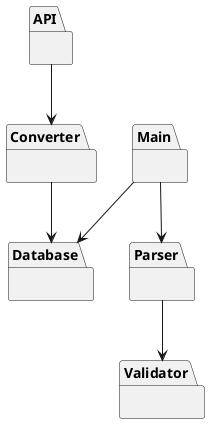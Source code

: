 @startuml uml-module-diagram
package "API" {}
package "Main" {}
package "Converter" {}
package "Parser" {}
package "Validator" {}
package "Database" {}

API --> Converter
Converter --> Database
Main --> Database
Main --> Parser
Parser --> Validator

@enduml